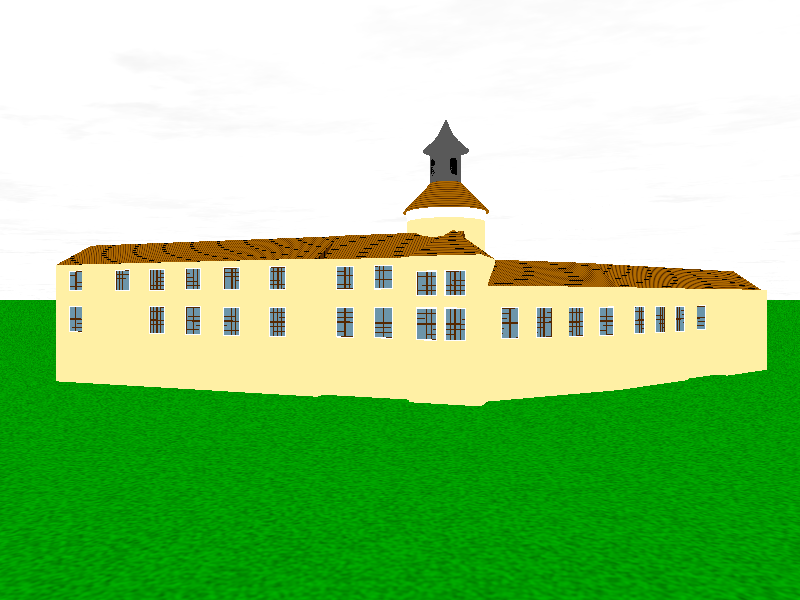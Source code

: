 #include "colors.inc"
#include "math.inc"
#include "woods.inc"

#declare cam = array[6]{
    camera {
        location <15,10,-70>
        look_at <-2,7,0>
    },
    camera {
        location <-10,7,40>
        look_at <4,7,0>
    },
    camera {
        location <60,15,-10>
        look_at <0,5,0>
    },
    camera {
        location <-20,7,-60>
        look_at <0,7,0>
    },
    camera {
        location <0,50,-70>
        look_at <0,0,0>
    },
    camera {
        location <8,10,-25>
        look_at <-10,1,0>
    }
}

global_settings { ambient_light <1,1,1> }

/*
    kamery
    0 - front
    1 - tyl
    2 - z prawej
    3 - z lewej
    4 - z gory
    5 - zblizenie
*/
camera {cam[1]}

//kolorki/tekstury
#declare c_wall = texture {
    pigment {rgb <1.000, 0.871, 0.378>}
    normal {pigment_pattern{wrinkles turbulence 0.4 scale 0.5},0.16}
}
#declare c_wall_alt = texture {pigment {rgb <1, 1, 1>}}
#declare c_roof = texture {
    pigment{
        gradient y
        color_map {
            [0.1 color rgb <0.1,0.025,0>]
            [0.9 color rgb <0.45,0.15,0>]
        }
        scallop_wave
        scale 0.2
    }
}
texture {
    pigment{
        gradient z
        color_map {
            [0.0 color rgbt <0,0,0,1>]
            [0.99 color rgbt <0,0,0,1>]
            [0.995 color rgbt <0,0,0,0>]
        }
        scallop_wave
        scale 0.4
    }
}

#declare c_roof_cone = texture {
    pigment{
        gradient y
        color_map {
            [0.1 color rgb <0.1,0.025,0>]
            [0.9 color rgb <0.45,0.15,0>]
        }
        scallop_wave
        scale 0.2
    }
}

#declare c_metal = texture {
  pigment {rgb <0.1, 0.1, 0.1>}
  normal {
    dents 1.2
    scale 0.2
  }
  finish {
    reflection {
      0.1 metallic
    }
  }
}
#declare c_grass = texture {pigment {rgb <0.1, 0.1, 0.1>}}
#declare c_window = texture {
    pigment {
        rgb <0.15, 0.3, 0.4>
    }
    finish {
        diffuse 1
        reflection 0.15
    }
}
#declare c_window_alt = texture {pigment {rgb <0.09, 0.02, 0.>}}

sky_sphere{
 pigment{ gradient y
   color_map{
   [0.0 color rgb<1,1,1> ]
   [0.3 color rgb<0.18,0.28,0.75>*0.8]
   [1.0 color rgb<0.15,0.28,0.75>*0.5]}
   scale 1.05
   translate<0,-0.05,0>
 }
}

#declare R_planet = 6000000;
#declare R_sky    = R_planet + 2000;
sphere{ <0, -R_planet, 0>, R_sky hollow
  texture{
     pigment{ bozo turbulence 0.75
              octaves 6  omega 0.7
              lambda 2  phase 0.15
         color_map {
         [0.00 color rgb <1,1,1>*0.95]
         [0.05 color rgb <1,1,1>*1.25]
         [0.15 color rgb <1,1,1>*0.85]
         [0.55 color rgbt<1,1,1,1>]
         [1.00 color rgbt<1,1,1,1>]
       }
       translate< 3, 0,-1>
       scale<0.3, 0.4, 0.2>*3
     }
     finish{emission 1 diffuse 0}
     scale 3000
  }

 }
 
light_source {
    <3500000,9000000,-7500000>,
    White
}

plane {
//grass
    y, 0
    pigment{
        bozo scale 0.15 turbulence 0.05
        color_map{
            [0.0 color rgb <0,0.5,0>]
            [1.0 color rgb <0,0.15,0.>]
        }
    }
    normal {
        pigment_pattern{
            bozo scale 0.01 turbulence 0.125
            color_map{
                [0.0 color rgb <1,1,1>]
                [1.0 color rgb <0.0,0.0,0.0>]
            }
        }
    }
}

#declare window_slot_small = box {
    <0,0,0>,<1.5,1.75,-0.5>
}
#declare window_slot_big = box {
    <0,0,0>,<1.5,2.25,-0.5>
}

#declare window_fill_small = union {
    difference {
        box {
            <0,0,0>,<1.5,1.75,-0.25>
            texture {c_wall_alt}
        }
        box {
            <0.08,0.08,0.1>,<1.42,1.67,-0.35>
            texture {c_wall_alt}
        }
    }
    box {
        <0.08,0.08,0>,<1.42,2.17,-0.20>
        texture {c_window}
    }
    #for (i,0,5,1)
        box {
            <0.08,0.06+i/5*1.59,0>,<1.42,0.10+i/5*1.59,-0.24>
            texture {c_window_alt}
        }
    #end
    #for (i,0,4,1)
        box {
            #if (i=2)
                <0.02+i/4*1.34,0.08,0>,<0.14+i/4*1.34,1.67,-0.24>
            #else
                <0.06+i/4*1.34,0.08,0>,<0.1+i/4*1.34,1.67,-0.24>
            #end
            texture {c_window_alt}
        }
    #end
}
#declare window_fill_big = union {
    difference {
        box {
            <0,0,0>,<1.5,2.25,-0.25>
            texture {c_wall_alt}
        }
        box {
            <0.08,0.08,0.1>,<1.42,2.17,-0.35>
            texture {c_window_alt}
        }
    }
    box {
        <0.08,0.08,0>,<1.42,2.17,-0.23>
        texture {c_window}
    }
    #for (i,0,6,1)
        box {
            #if (i=3)
                <0.08,0.02+i/6*2.09,0>,<1.42,0.14+i/6*2.09,-0.24>
            #else
                <0.08,0.06+i/6*2.09,0>,<1.42,0.10+i/6*2.09,-0.24>
            #end
            texture {c_window_alt}
        }
    #end
    #for (i,0,4,1)
        box {
            #if (i=2)
                <0.02+i/4*1.34,0.08,0>,<0.14+i/4*1.34,2.17,-0.24>
            #else
                <0.06+i/4*1.34,0.08,0>,<0.1+i/4*1.34,2.17,-0.24>
            #end
            texture {c_window_alt}
        }
    #end
}

#declare door_slot = box{
    <0,0,0>,<1.5,3,-0.5>
}
#declare door_fill = union {
    difference {
        box{
            <0,0,0>,<1.5,3,-0.25>
            texture{c_wall_alt}
        }
        box {<0.1,0,0>,<1.4,2.9,-0.5>}
    }
    box{
        <0,0,0>,<1.5,3,-0.22>
        texture{ T_Wood1
            pigment {color rgb <0.07,0.0,0.0>}     
            normal { wood 1 scale 0.05}
            finish { phong 1 } 
            rotate<0,0,0>
            scale 0.5
        }
    }
}

union {
    union {
        //random stuff behind
        difference {
            box {
                <0,0,0>,<5,10,-5>
                texture {c_wall}
            }
            object {
                window_slot_small
                translate <-2.5,7.25,0.25>
                rotate y*180
            }
            object {
                window_slot_big
                translate <-2.5,4.25,0.25>
                rotate y*180
            }
            object {
                window_slot_small
                translate <-4.5,7.25,0.25>
                rotate y*180
            }
            object {
                window_slot_big
                translate <-4.5,4.25,0.25>
                rotate y*180
            }
        }

        object {
            window_fill_small
            translate <-2.5,7.25,0.25>
            rotate y*180
        }
        object {
            window_fill_big
            translate <-2.5,4.25,0.25>
            rotate y*180
        }
        object {
            window_fill_small
            translate <-4.5,7.25,0.25>
            rotate y*180
        }
        object {
            window_fill_big
            translate <-4.5,4.25,0.25>
            rotate y*180
        }
        prism {
            conic_sweep
            0,1,5,
            <-2.5,-2.5>,<2.5,-2.5>,<2.5,2.5>,<-2.5,2.5>,<-2.5,-2.5>
            scale <1,2,1>
            rotate x*180
            translate <2.5,12,-2.5>
            texture {c_roof}
        }
        translate <-2,0,1>
    }
    union {
        //tower
        cylinder {
            <0,0,0>, <0,9.75,0>, 3
            texture {c_wall}
        }
        cylinder {
            <0,9.75,0>, <0,10,0>, 3.01
            texture {c_wall_alt}
        }
        difference {
            cylinder {
                <0,10,0>, <0,13,0>, 3
                texture {c_wall}
            }
        }
        cylinder {
            <0,13,0>, <0,13.25,0>, 3.03
            texture {c_wall_alt}
        }
        cone {
            <0,13.25,0>, 3.03
            <0,14,0>, 3.08
            texture {c_wall_alt}
        }
        cone {
            <0,13.75,0>, 3.33
            <0,16,0>, 1.2
            texture {c_roof_cone}
        }
        difference {
            cylinder {
                <0,16,0>,
                <0,18.5,0>, 1.2
                open
                texture {c_metal}
            }
            #for (i,1,4,1)
                box {
                    <-15,16.5,-0.33>,<15,17.4,0.33>
                    rotate y*90*i+y*45
                }
                cylinder {
                    <-15,17.4,0>,<15,17.45,0>,0.33
                    rotate y*90*i+y*45
                }
            #end
        }
        cone {
            <0,18.5,0>, 1.8
            <0,19.25,0>, 1
            texture {c_metal}
        }
        cone {
            <0,19.25,0>, 1
            <0,19.75,0>, 0.6
            texture {c_metal}
        }
        cone {
            <0,19.75,0>, 0.6
            <0,21,0>, 0
            texture {c_metal}
        }
        translate <2,0,-5>
    }
    union {
        //important definitions
        #declare window_slots = union {
            object {
                window_slot_small
                translate y*7.75
            }
            object {
                window_slot_big
                translate y*4.25
            }
            object {
                window_slot_small
                translate y*1.25
            }

        }
        #declare window_fills = union {
            object {
                window_fill_small
                translate y*7.75
            }
            object {
                window_fill_big
                translate y*4.25
            }
            object {
                window_fill_small
                translate y*1.25
            }
        }
        //end of definition hell
        //x-aligned walls
        union {
            difference {
                union {
                    box {
                        <0,0,0>,<10,10,-5>
                        texture {c_wall}
                    }
                    prism {
                        0,10,4
                        <0,0>,<0,5>,<2,2.5>,<0,0>
                        texture {c_roof}
                        rotate z*90
                        rotate y*180
                        translate y*10
                    }
                }
                //wijndow slot prep
                object {
                    window_slots
                    translate <5.5,0,-4.75>
                }
                object {
                    window_slots
                    translate <8,0,-4.75>
                }
                object {
                    window_slot_small
                    translate <-6,7.75,0.25>
                    rotate y*180
                }
                object {
                    window_slot_big
                    translate <-6,4.25,0.25>
                    rotate y*180
                }
                object {
                    window_slot_small
                    translate <-9,7.75,0.25>
                    rotate y*180
                }
                object {
                    window_slot_big
                    translate <-9,4.25,0.25>
                    rotate y*180
                }
            }
            object {
                window_fills
                translate <5.5,0,-4.75>
            }
            object {
                window_fills
                translate <8,0,-4.75>
            }
            object {
                window_fill_small
                translate <-6,7.75,0.25>
                rotate y*180
            }
            object {
                window_fill_big
                translate <-6,4.25,0.25>
                rotate y*180
            }
            object {
                window_fill_small
                translate <-9,7.75,0.25>
                rotate y*180
            }
            object {
                window_fill_big
                translate <-9,4.25,0.25>
                rotate y*180
            }
        }
        union {
            difference {
                box {
                    <0,0,1>,<5,10,-6>
                    texture {c_wall}
                }
                object {
                    window_slots
                    translate <0.5,0,-5.75>
                }
                object {
                    window_slots
                    translate <3,0,-5.75>
                }
                object {
                    window_slot_small
                    translate <-4,7.75,-0.75>
                    rotate y*180
                }
                object {
                    window_slot_big
                    translate <-4,4.25,-0.75>
                    rotate y*180
                }
            }
            object {
                window_fills
                translate <0.5,0,-5.75>
            }
            object {
                window_fills
                translate <3,0,-5.75>
            }
            object {
                window_fill_small
                translate <-4,7.75,-0.75>
                rotate y*180
            }
            object {
                window_fill_big
                translate <-4,4.25,-0.75>
                rotate y*180
            }
            prism {
                0,25,4
                <0,1>,<0,5.5>,<2,2.75>,<0,-1>
                texture {c_roof}
                rotate z*90
                rotate y*180
                translate y*10
            }
            translate x*10
        }
        union {
            difference {
                box {
                    <0,0,1>,<15,10,-5.5>
                    texture {c_wall}
                }
                #for (i,0,4,1)
                    object {
                        window_slots
                        translate <0.5+3.1*i,0,-5.25>
                    }
                #end
                #for (i,0,3,1)
                    object {
                        window_slot_small
                        translate <-3-i*3.5,7.75,-0.75>
                        rotate y*180
                    }
                    #if (i!=3)
                        object {
                            window_slot_big
                            translate <-3-i*3.5,4.25,-0.75>
                            rotate y*180
                        }
                    #end
                #end
            }
            #for (i,0,4,1)
                object {
                    window_fills
                    translate <0.5+3.1*i,0,-5.25>
                }
            #end
            #for (i,0,3,1)
                object {
                    window_fill_small
                    translate <-3-i*3.5,7.75,-0.75>
                    rotate y*180
                }
                #if (i!=3)
                    object {
                        window_fill_big
                        translate <-3-i*3.5,4.25,-0.75>
                        rotate y*180
                    }
                #end
            #end
            prism {
                2.75,6,4
                <0,0>,<0,5>,<2,2.5>,<0,0>
                texture {c_roof}
                rotate z*90
                rotate y*270
                translate y*10
            }
            translate x*15
        }
        union {
            difference {
                box {
                    <0,0,1>,<5,10,-6>
                    texture {c_wall}
                }
                object {
                    window_slot_small
                    translate <0.5,7.75,-5.75>
                }
                object {
                    window_slot_big
                    translate <0.5,4.25,-5.75>
                }
                object {
                    door_slot
                    translate <0.5,0,-5.75>
                }
                object {
                    window_slot_small
                    translate <3,1.25,-5.75>
                }
                object {
                    window_slot_small
                    translate <-4.5,7.75,-4.75>
                    rotate y*270
                }
                object {
                    window_slot_big
                    translate <-4.5,4.25,-4.75>
                    rotate y*270
                }
                object {
                    window_slot_small
                    translate <-3.5,7.75,-0.75>
                    rotate y*180
                }
                object {
                    window_slot_big
                    translate <-3.5,4.25,-0.75>
                    rotate y*180
                }
            }
            object {
                door_fill
                translate <0.5,0,-5.75>
            }
            object {
                window_fill_small
                translate <0.5,7.75,-5.75>
            }
            object {
                window_fill_big
                translate <0.5,4.25,-5.75>
            }
            object {
                window_fill_small
                translate <3,1.25,-5.75>
            }
            object {
                window_fill_small
                translate <-4.5,7.75,-4.75>
                rotate y*270
            }
            object {
                window_fill_big
                translate <-4.5,4.25,-4.75>
                rotate y*270
            }
            object {
                window_fill_small
                translate <-3.5,7.75,-0.75>
                rotate y*180
            }
            object {
                window_fill_big
                translate <-3.5,4.25,-0.75>
                rotate y*180
            }
            prism {
                2.75,6,4
                <0,0>,<0,5>,<2,2.5>,<0,0>
                texture {c_roof}
                rotate z*90
                rotate y*270
                translate y*10
                translate x*5
            }
            translate x*30
        }
    }
    union {
        #declare window_slots = union {
            object {
                window_slot_big
                translate y*4.25
            }
            object {
                window_slot_small
                translate y*1.25
            }

        }
        #declare window_fills = union {
            object {
                window_fill_big
                translate y*4.25
            }
            object {
                window_fill_small
                translate y*1.25
            }
        }
        //unaligned walls
        union {
            difference {
                box {
                    <0.35,0,0>,<15,8,5>
                    texture {c_wall}
                }
                #for (i,0,2,1)
                    object {
                        window_slots
                        rotate y*180
                        translate <7.5+i*1.75,0,4.75>
                    }
                #end
                object {
                    window_slots
                    rotate y*180
                    translate <13.75,0,4.75>
                }
                #for (i,0,3,1)
                object {
                    window_slot_big
                    scale z*-1
                    rotate y*180
                    translate <5.5+i*3,4.25,0.25>
                }
                #end
            }
            prism {
                0,-15,4
                <0,0>,<0,5>,<2,2.5>,<0,0>
                texture {c_roof}
                rotate z*90
                translate y*8
            }
            #for (i,0,2,1)
                object {
                    window_fills
                    rotate y*180
                    translate <7.5+i*1.75,0,4.75>
                }
            #end
            #for (i,0,3,1)
                object {
                    window_fill_big
                    scale z*-1
                    rotate y*180
                    translate <5.5+i*3,4.25,0.25>
                }
            #end
            object {
                window_fills
                rotate y*180
                translate <13.75,0,4.75>
            }
            rotate y*135
            translate <0,0,0>
        }
        union {
            difference {
                box {
                    <0,0,0>,<10,8,5.5>
                    texture {c_wall}
                }
                object {
                    window_slot_big
                    rotate y*180
                    translate <4.125,4.25,5.25>
                }
                object {
                    window_slot_big
                    rotate y*180
                    translate <1.75,4.25,5.25>
                }
                #for (i,0,2,1)
                    object {
                        window_slots
                        rotate y*180
                        translate <6.5+i*1.75,0,5.25>
                    }
                #end
                #for (i,0,2,1)
                    object {
                        window_slot_big
                        scale z*-1
                        rotate y*180
                        translate <3.5+i*3,4.25,0.25>
                    }
                #end
                object {
                    door_slot
                    rotate y*180
                    translate <4.125,0,5.25>
                }
                object {
                    door_slot
                    rotate y*180
                    translate <1.75,0,5.25>
                }
            }
            object {
                window_fill_big
                rotate y*180
                translate <4.125,4.25,5.25>
            }
            object {
                window_fill_big
                rotate y*180
                translate <1.74,4.25,5.25>
            }
            #for (i,0,2,1)
                object {
                    window_fills
                    rotate y*180
                    translate <6.5+i*1.75,0,5.25>
                }
            #end
            #for (i,0,2,1)
                object {
                    window_fill_big
                    scale z*-1
                    rotate y*180
                    translate <3.5+i*3,4.25,0.25>
                }
            #end
            object {
                door_fill
                rotate y*180
                translate <4.125,0,5.25>
            }
            object {
                door_fill
                rotate y*180
                translate <1.75,0,5.25>
            }
            prism {
                0,-10,4
                <0,0>,<0,5.5>,<2,2.75>,<0,0>
                texture {c_roof}
                rotate z*90
                translate y*8
            }
            rotate y*125
            translate <15*cosd(-135),0,15*sind(-135)>
        }
        union {
            difference {
                box {
                    <0,0,0.5>,<6,8,5>
                    texture {c_wall}
                }
                object {
                    window_slots
                    rotate y*180
                    translate <2.25,0,4.75>
                }
                object {
                    window_slot_big
                    rotate y*180
                    translate <4.5,4.25,4.75>
                }
                object {
                    door_slot
                    rotate y*180
                    translate <4.5,0,4.75>
                }
                object {
                    window_slot_big
                    scale z*-1
                    rotate y*180
                    translate <4,4.25,0.75>
                }
            }
            object {
                window_fills
                rotate y*180
                translate <2.25,0,4.75>
            }
            object {
                window_fill_big
                rotate y*180
                translate <4.5,4.25,4.75>
            }
            object {
                window_fill_big
                scale z*-1
                rotate y*180
                translate <4,4.25,0.75>
            }
            object {
                door_fill
                rotate y*180
                translate <4.5,0,4.75>
            }
            prism {
                0,-6,4
                <0,0.5>,<0,5>,<2,2.75>,<0,0>
                texture {c_roof}
                rotate z*90
                translate y*8
            }
            rotate y*125
            translate <15*cosd(-135)+10*cosd(-125),0,15*sind(-135)+10*sind(-125)>
        }
        union {
            difference {
                box {
                    <0,0,-0.5>,<8,8,6>
                    texture {c_wall}
                }
                #for (i,0,2,1)
                    object {
                        window_slots
                        rotate y*180
                        translate <2.75+i*2,0,5.75>
                    }
                #end
            }
            #for (i,0,2,1)
                object {
                    window_fills
                    rotate y*180
                    translate <2.75+i*2,0,5.75>
                }
            #end
            prism {
                0,-8,4
                <0,-0.5>,<0,6>,<2,2.75>,<0,0>
                texture {c_roof}
                rotate z*90
                translate y*8
            }
            rotate y*125
            translate <15*cosd(-135)+16*cosd(-125),0,15*sind(-135)+16*sind(-125)>
        }
        translate <0,0,1>
    }
}
